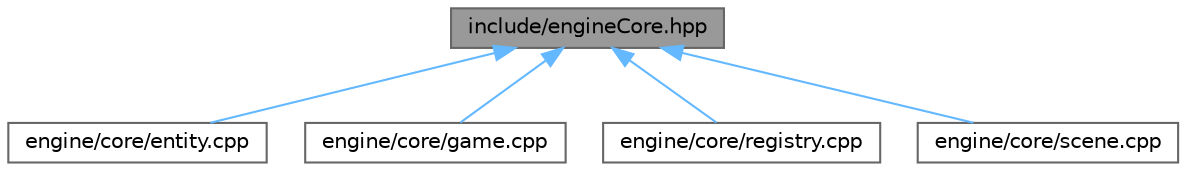 digraph "include/engineCore.hpp"
{
 // LATEX_PDF_SIZE
  bgcolor="transparent";
  edge [fontname=Helvetica,fontsize=10,labelfontname=Helvetica,labelfontsize=10];
  node [fontname=Helvetica,fontsize=10,shape=box,height=0.2,width=0.4];
  Node1 [label="include/engineCore.hpp",height=0.2,width=0.4,color="gray40", fillcolor="grey60", style="filled", fontcolor="black",tooltip=" "];
  Node1 -> Node2 [dir="back",color="steelblue1",style="solid"];
  Node2 [label="engine/core/entity.cpp",height=0.2,width=0.4,color="grey40", fillcolor="white", style="filled",URL="$entity_8cpp.html",tooltip=" "];
  Node1 -> Node3 [dir="back",color="steelblue1",style="solid"];
  Node3 [label="engine/core/game.cpp",height=0.2,width=0.4,color="grey40", fillcolor="white", style="filled",URL="$game_8cpp.html",tooltip=" "];
  Node1 -> Node4 [dir="back",color="steelblue1",style="solid"];
  Node4 [label="engine/core/registry.cpp",height=0.2,width=0.4,color="grey40", fillcolor="white", style="filled",URL="$registry_8cpp.html",tooltip=" "];
  Node1 -> Node5 [dir="back",color="steelblue1",style="solid"];
  Node5 [label="engine/core/scene.cpp",height=0.2,width=0.4,color="grey40", fillcolor="white", style="filled",URL="$scene_8cpp.html",tooltip=" "];
}

